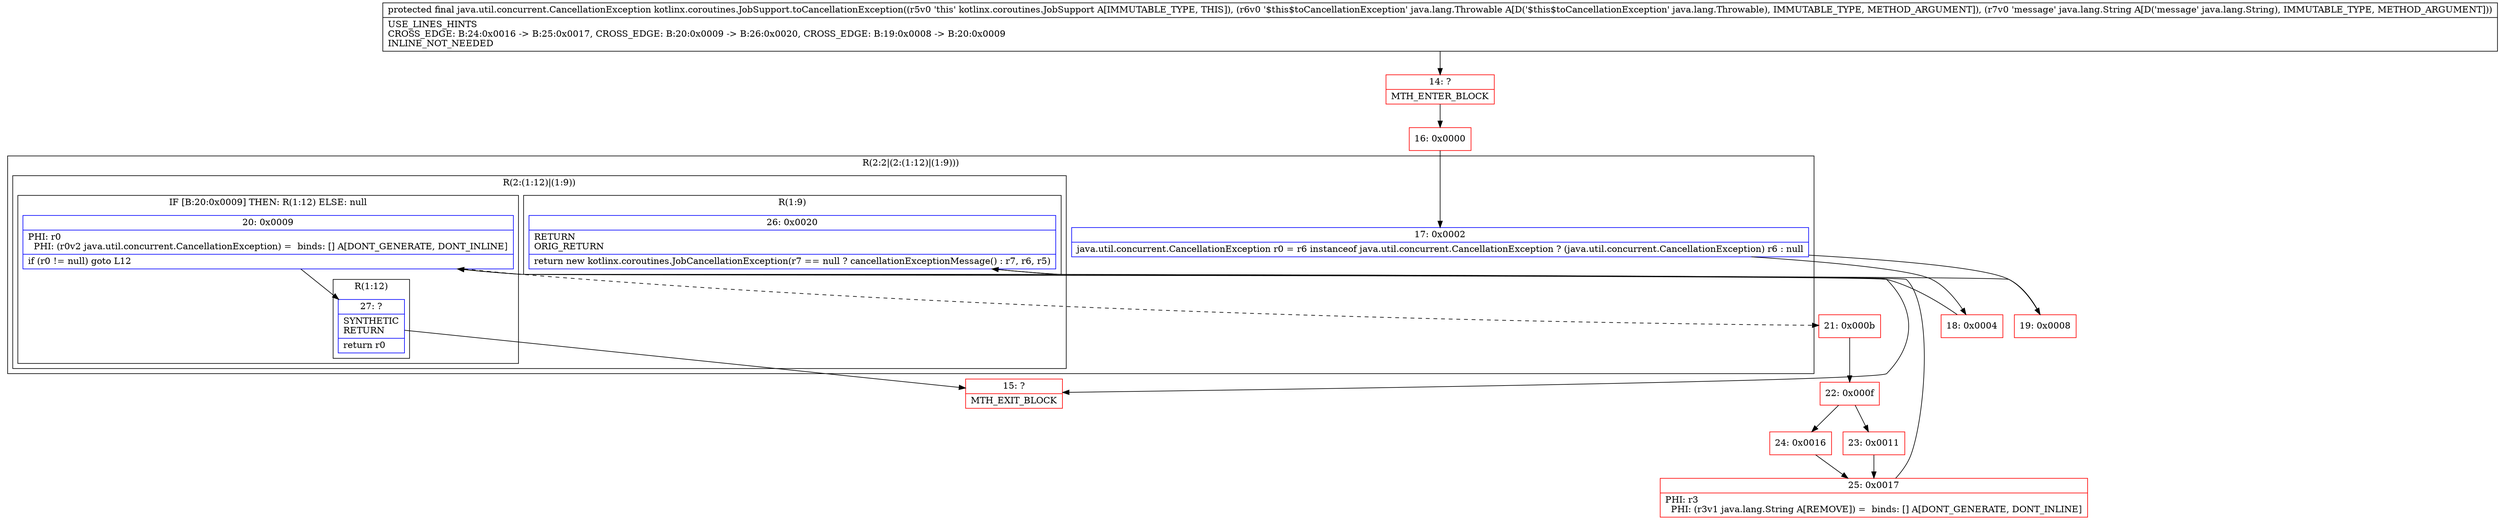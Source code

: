 digraph "CFG forkotlinx.coroutines.JobSupport.toCancellationException(Ljava\/lang\/Throwable;Ljava\/lang\/String;)Ljava\/util\/concurrent\/CancellationException;" {
subgraph cluster_Region_1591449870 {
label = "R(2:2|(2:(1:12)|(1:9)))";
node [shape=record,color=blue];
Node_17 [shape=record,label="{17\:\ 0x0002|java.util.concurrent.CancellationException r0 = r6 instanceof java.util.concurrent.CancellationException ? (java.util.concurrent.CancellationException) r6 : null\l}"];
subgraph cluster_Region_2120529056 {
label = "R(2:(1:12)|(1:9))";
node [shape=record,color=blue];
subgraph cluster_IfRegion_1549211497 {
label = "IF [B:20:0x0009] THEN: R(1:12) ELSE: null";
node [shape=record,color=blue];
Node_20 [shape=record,label="{20\:\ 0x0009|PHI: r0 \l  PHI: (r0v2 java.util.concurrent.CancellationException) =  binds: [] A[DONT_GENERATE, DONT_INLINE]\l|if (r0 != null) goto L12\l}"];
subgraph cluster_Region_344001828 {
label = "R(1:12)";
node [shape=record,color=blue];
Node_27 [shape=record,label="{27\:\ ?|SYNTHETIC\lRETURN\l|return r0\l}"];
}
}
subgraph cluster_Region_2129446795 {
label = "R(1:9)";
node [shape=record,color=blue];
Node_26 [shape=record,label="{26\:\ 0x0020|RETURN\lORIG_RETURN\l|return new kotlinx.coroutines.JobCancellationException(r7 == null ? cancellationExceptionMessage() : r7, r6, r5)\l}"];
}
}
}
Node_14 [shape=record,color=red,label="{14\:\ ?|MTH_ENTER_BLOCK\l}"];
Node_16 [shape=record,color=red,label="{16\:\ 0x0000}"];
Node_18 [shape=record,color=red,label="{18\:\ 0x0004}"];
Node_21 [shape=record,color=red,label="{21\:\ 0x000b}"];
Node_22 [shape=record,color=red,label="{22\:\ 0x000f}"];
Node_23 [shape=record,color=red,label="{23\:\ 0x0011}"];
Node_25 [shape=record,color=red,label="{25\:\ 0x0017|PHI: r3 \l  PHI: (r3v1 java.lang.String A[REMOVE]) =  binds: [] A[DONT_GENERATE, DONT_INLINE]\l}"];
Node_15 [shape=record,color=red,label="{15\:\ ?|MTH_EXIT_BLOCK\l}"];
Node_24 [shape=record,color=red,label="{24\:\ 0x0016}"];
Node_19 [shape=record,color=red,label="{19\:\ 0x0008}"];
MethodNode[shape=record,label="{protected final java.util.concurrent.CancellationException kotlinx.coroutines.JobSupport.toCancellationException((r5v0 'this' kotlinx.coroutines.JobSupport A[IMMUTABLE_TYPE, THIS]), (r6v0 '$this$toCancellationException' java.lang.Throwable A[D('$this$toCancellationException' java.lang.Throwable), IMMUTABLE_TYPE, METHOD_ARGUMENT]), (r7v0 'message' java.lang.String A[D('message' java.lang.String), IMMUTABLE_TYPE, METHOD_ARGUMENT]))  | USE_LINES_HINTS\lCROSS_EDGE: B:24:0x0016 \-\> B:25:0x0017, CROSS_EDGE: B:20:0x0009 \-\> B:26:0x0020, CROSS_EDGE: B:19:0x0008 \-\> B:20:0x0009\lINLINE_NOT_NEEDED\l}"];
MethodNode -> Node_14;Node_17 -> Node_18;
Node_17 -> Node_19;
Node_20 -> Node_21[style=dashed];
Node_20 -> Node_27;
Node_27 -> Node_15;
Node_26 -> Node_15;
Node_14 -> Node_16;
Node_16 -> Node_17;
Node_18 -> Node_20;
Node_21 -> Node_22;
Node_22 -> Node_23;
Node_22 -> Node_24;
Node_23 -> Node_25;
Node_25 -> Node_26;
Node_24 -> Node_25;
Node_19 -> Node_20;
}

